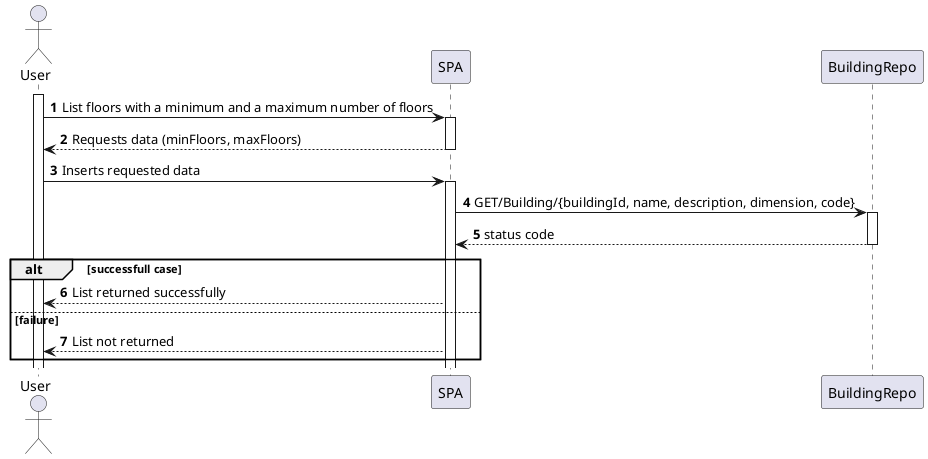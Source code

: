 @startuml
autonumber

Actor User
activate User
User -> SPA : List floors with a minimum and a maximum number of floors
activate SPA

SPA --> User : Requests data (minFloors, maxFloors)
deactivate SPA

User -> SPA : Inserts requested data

activate SPA
SPA -> BuildingRepo : GET/Building/{buildingId, name, description, dimension, code}
activate BuildingRepo

BuildingRepo --> SPA : status code
deactivate BuildingRepo

alt successfull case
    SPA --> User : List returned successfully
else failure
    SPA --> User : List not returned
end


@enduml
